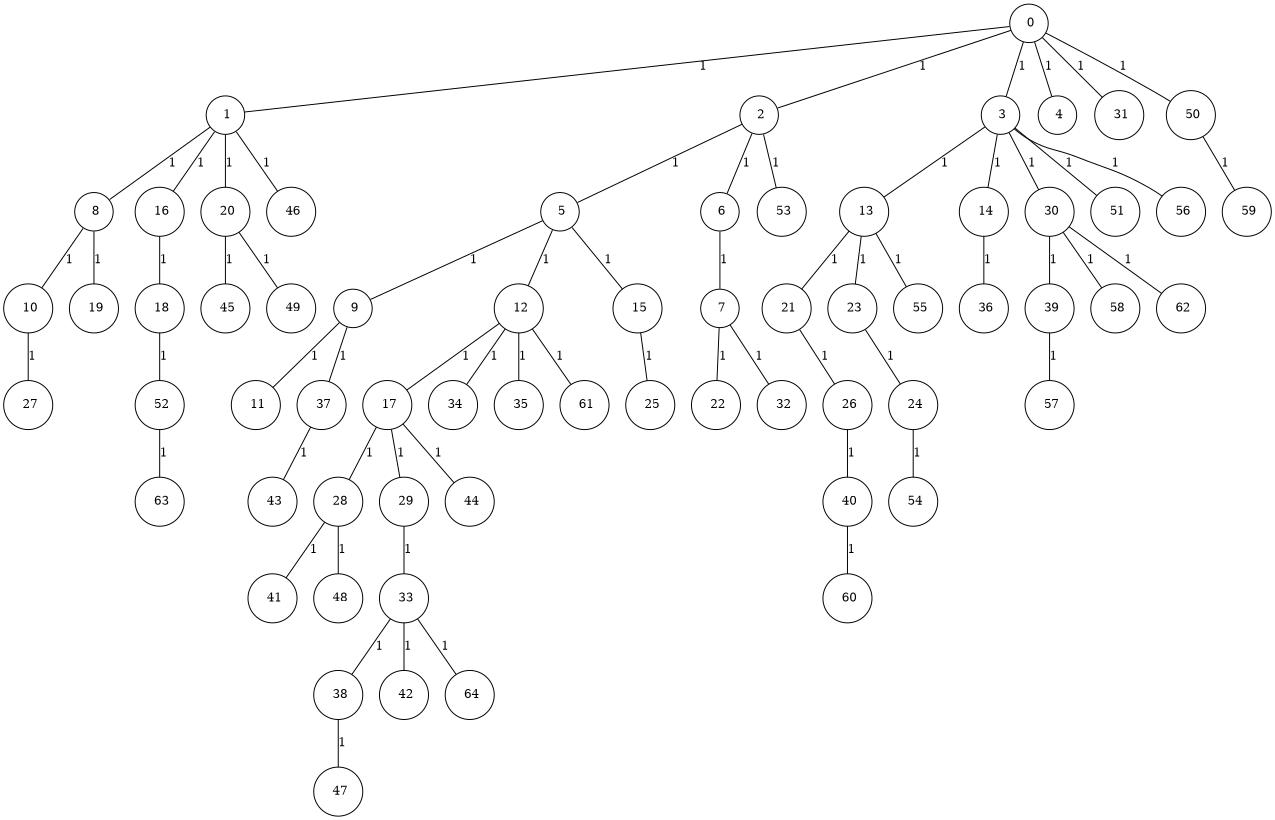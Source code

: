 graph G {
size="8.5,11;"
ratio = "expand;"
fixedsize="true;"
overlap="scale;"
node[shape=circle,width=.12,hight=.12,fontsize=12]
edge[fontsize=12]

0[label=" 0" color=black, pos="0.26080775,1.5149199!"];
1[label=" 1" color=black, pos="0.98084573,0.036991513!"];
2[label=" 2" color=black, pos="1.0199072,2.9135096!"];
3[label=" 3" color=black, pos="1.7942538,2.3873203!"];
4[label=" 4" color=black, pos="1.3767851,1.2774487!"];
5[label=" 5" color=black, pos="1.0218414,2.6467365!"];
6[label=" 6" color=black, pos="2.8495707,1.1719051!"];
7[label=" 7" color=black, pos="0.29802953,0.88014312!"];
8[label=" 8" color=black, pos="2.2257248,2.8252911!"];
9[label=" 9" color=black, pos="2.5538382,0.32878318!"];
10[label=" 10" color=black, pos="0.47564235,1.1637218!"];
11[label=" 11" color=black, pos="0.6315313,2.7225987!"];
12[label=" 12" color=black, pos="0.2906347,0.89387311!"];
13[label=" 13" color=black, pos="0.22199161,1.3503731!"];
14[label=" 14" color=black, pos="0.92343387,0.38182219!"];
15[label=" 15" color=black, pos="0.034633469,0.78030069!"];
16[label=" 16" color=black, pos="2.6570283,2.4669287!"];
17[label=" 17" color=black, pos="2.4678743,2.7846118!"];
18[label=" 18" color=black, pos="2.0380046,2.2134128!"];
19[label=" 19" color=black, pos="2.4993758,0.67785229!"];
20[label=" 20" color=black, pos="0.93605896,2.1024866!"];
21[label=" 21" color=black, pos="1.112335,1.2296128!"];
22[label=" 22" color=black, pos="2.9751378,1.2572322!"];
23[label=" 23" color=black, pos="2.8734003,2.2701295!"];
24[label=" 24" color=black, pos="1.6431247,0.7412951!"];
25[label=" 25" color=black, pos="2.5327701,2.0545156!"];
26[label=" 26" color=black, pos="1.4742406,0.24031065!"];
27[label=" 27" color=black, pos="1.20394,2.7636269!"];
28[label=" 28" color=black, pos="0.48988833,0.29804948!"];
29[label=" 29" color=black, pos="2.3189732,1.6379921!"];
30[label=" 30" color=black, pos="0.13909735,0.30388233!"];
31[label=" 31" color=black, pos="2.9327573,2.5429263!"];
32[label=" 32" color=black, pos="2.31107,0.6868809!"];
33[label=" 33" color=black, pos="2.8101284,0.41461484!"];
34[label=" 34" color=black, pos="2.009325,0.25798541!"];
35[label=" 35" color=black, pos="1.5730884,1.3532638!"];
36[label=" 36" color=black, pos="1.8877259,1.6652!"];
37[label=" 37" color=black, pos="1.1789756,0.50081023!"];
38[label=" 38" color=black, pos="2.1984165,2.3305707!"];
39[label=" 39" color=black, pos="0.37870439,1.7070556!"];
40[label=" 40" color=black, pos="2.1577184,2.5336145!"];
41[label=" 41" color=black, pos="2.1353331,2.2522158!"];
42[label=" 42" color=black, pos="2.6031549,2.357923!"];
43[label=" 43" color=black, pos="2.5318135,2.23922!"];
44[label=" 44" color=black, pos="2.3625001,2.6262386!"];
45[label=" 45" color=black, pos="0.20761222,0.85954866!"];
46[label=" 46" color=black, pos="1.9317414,0.53720241!"];
47[label=" 47" color=black, pos="2.0636163,2.0002202!"];
48[label=" 48" color=black, pos="1.6381946,2.1891815!"];
49[label=" 49" color=black, pos="0.48206412,2.9181857!"];
50[label=" 50" color=black, pos="1.9515984,0.26146229!"];
51[label=" 51" color=black, pos="1.9872955,2.9029513!"];
52[label=" 52" color=black, pos="0.40510241,2.8912712!"];
53[label=" 53" color=black, pos="2.6562388,2.0187433!"];
54[label=" 54" color=black, pos="0.94093919,0.89842592!"];
55[label=" 55" color=black, pos="2.8002038,2.2258902!"];
56[label=" 56" color=black, pos="2.4324809,0.21192607!"];
57[label=" 57" color=black, pos="1.8564688,0.99976397!"];
58[label=" 58" color=black, pos="1.4062205,1.2914791!"];
59[label=" 59" color=black, pos="2.7619086,2.7433115!"];
60[label=" 60" color=black, pos="0.72362035,2.7797256!"];
61[label=" 61" color=black, pos="2.3854026,1.9678393!"];
62[label=" 62" color=black, pos="1.3544147,0.33089723!"];
63[label=" 63" color=black, pos="1.7649113,1.5930168!"];
64[label=" 64" color=black, pos="2.971859,1.1119371!"];
0--1[label="1"]
0--2[label="1"]
0--3[label="1"]
0--4[label="1"]
0--31[label="1"]
0--50[label="1"]
1--8[label="1"]
1--16[label="1"]
1--20[label="1"]
1--46[label="1"]
2--5[label="1"]
2--6[label="1"]
2--53[label="1"]
3--13[label="1"]
3--14[label="1"]
3--30[label="1"]
3--51[label="1"]
3--56[label="1"]
5--9[label="1"]
5--12[label="1"]
5--15[label="1"]
6--7[label="1"]
7--22[label="1"]
7--32[label="1"]
8--10[label="1"]
8--19[label="1"]
9--11[label="1"]
9--37[label="1"]
10--27[label="1"]
12--17[label="1"]
12--34[label="1"]
12--35[label="1"]
12--61[label="1"]
13--21[label="1"]
13--23[label="1"]
13--55[label="1"]
14--36[label="1"]
15--25[label="1"]
16--18[label="1"]
17--28[label="1"]
17--29[label="1"]
17--44[label="1"]
18--52[label="1"]
20--45[label="1"]
20--49[label="1"]
21--26[label="1"]
23--24[label="1"]
24--54[label="1"]
26--40[label="1"]
28--41[label="1"]
28--48[label="1"]
29--33[label="1"]
30--39[label="1"]
30--58[label="1"]
30--62[label="1"]
33--38[label="1"]
33--42[label="1"]
33--64[label="1"]
37--43[label="1"]
38--47[label="1"]
39--57[label="1"]
40--60[label="1"]
50--59[label="1"]
52--63[label="1"]

}
